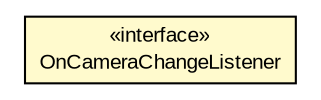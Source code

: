 #!/usr/local/bin/dot
#
# Class diagram 
# Generated by UMLGraph version R5_6-24-gf6e263 (http://www.umlgraph.org/)
#

digraph G {
	edge [fontname="arial",fontsize=10,labelfontname="arial",labelfontsize=10];
	node [fontname="arial",fontsize=10,shape=plaintext];
	nodesep=0.25;
	ranksep=0.5;
	// org.osmdroid.api.OnCameraChangeListener
	c551 [label=<<table title="org.osmdroid.api.OnCameraChangeListener" border="0" cellborder="1" cellspacing="0" cellpadding="2" port="p" bgcolor="lemonChiffon" href="./OnCameraChangeListener.html">
		<tr><td><table border="0" cellspacing="0" cellpadding="1">
<tr><td align="center" balign="center"> &#171;interface&#187; </td></tr>
<tr><td align="center" balign="center"> OnCameraChangeListener </td></tr>
		</table></td></tr>
		</table>>, URL="./OnCameraChangeListener.html", fontname="arial", fontcolor="black", fontsize=10.0];
}

